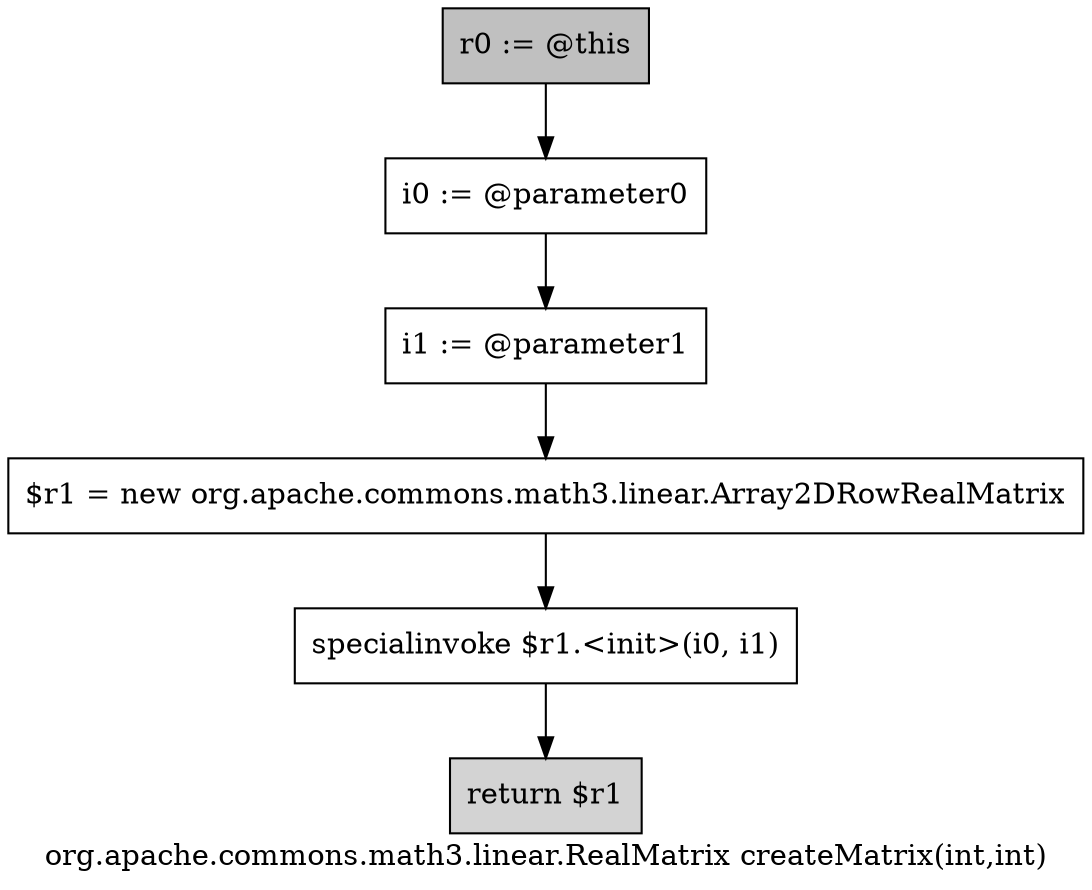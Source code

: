 digraph "org.apache.commons.math3.linear.RealMatrix createMatrix(int,int)" {
    label="org.apache.commons.math3.linear.RealMatrix createMatrix(int,int)";
    node [shape=box];
    "0" [style=filled,fillcolor=gray,label="r0 := @this",];
    "1" [label="i0 := @parameter0",];
    "0"->"1";
    "2" [label="i1 := @parameter1",];
    "1"->"2";
    "3" [label="$r1 = new org.apache.commons.math3.linear.Array2DRowRealMatrix",];
    "2"->"3";
    "4" [label="specialinvoke $r1.<init>(i0, i1)",];
    "3"->"4";
    "5" [style=filled,fillcolor=lightgray,label="return $r1",];
    "4"->"5";
}
